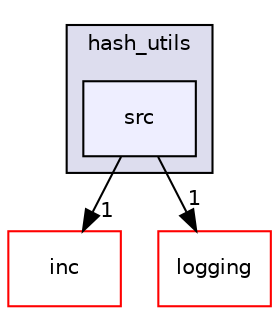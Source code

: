 digraph "src/utils/hash_utils/src" {
  compound=true
  node [ fontsize="10", fontname="Helvetica"];
  edge [ labelfontsize="10", labelfontname="Helvetica"];
  subgraph clusterdir_d79cf084cb36c5767d291e1630aa482f {
    graph [ bgcolor="#ddddee", pencolor="black", label="hash_utils" fontname="Helvetica", fontsize="10", URL="dir_d79cf084cb36c5767d291e1630aa482f.html"]
  dir_fe653382395033642c9c2178107419d9 [shape=box, label="src", style="filled", fillcolor="#eeeeff", pencolor="black", URL="dir_fe653382395033642c9c2178107419d9.html"];
  }
  dir_dca2f764c0f0bc9392536717f336a988 [shape=box label="inc" fillcolor="white" style="filled" color="red" URL="dir_dca2f764c0f0bc9392536717f336a988.html"];
  dir_b3320b59a4aa4a7431bc8488b87009bf [shape=box label="logging" fillcolor="white" style="filled" color="red" URL="dir_b3320b59a4aa4a7431bc8488b87009bf.html"];
  dir_fe653382395033642c9c2178107419d9->dir_dca2f764c0f0bc9392536717f336a988 [headlabel="1", labeldistance=1.5 headhref="dir_000193_000191.html"];
  dir_fe653382395033642c9c2178107419d9->dir_b3320b59a4aa4a7431bc8488b87009bf [headlabel="1", labeldistance=1.5 headhref="dir_000193_000143.html"];
}
